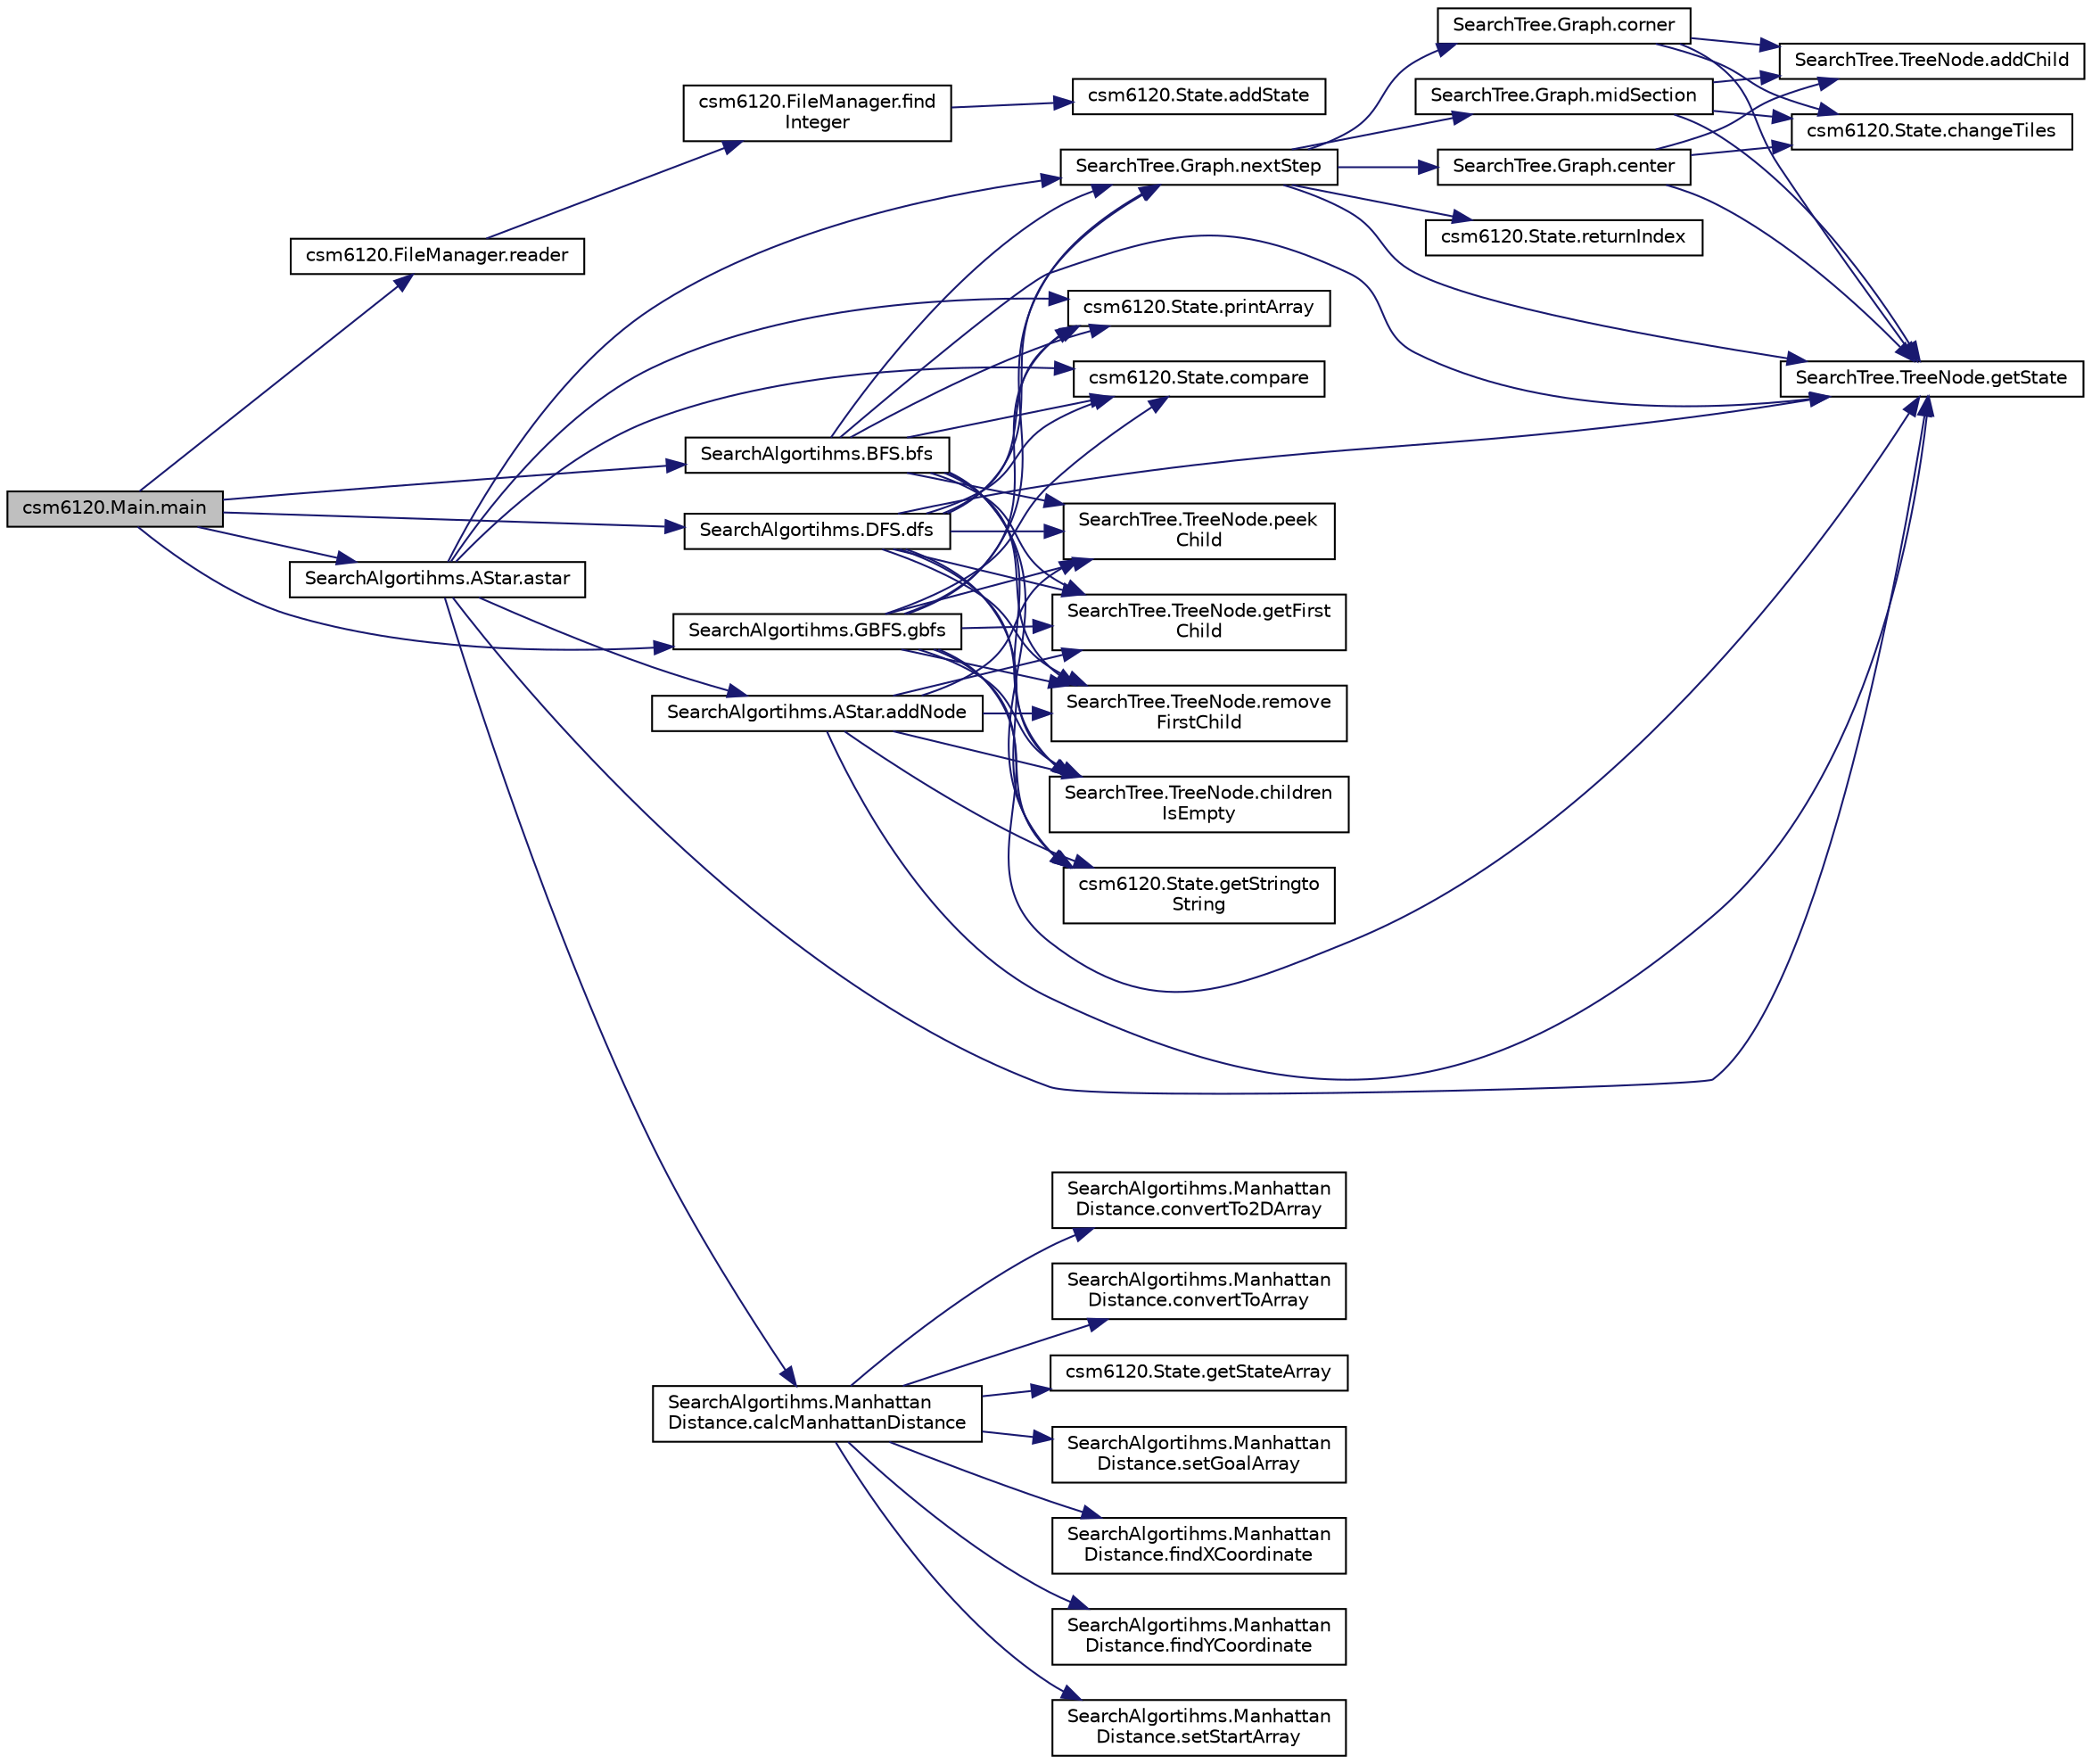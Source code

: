 digraph "csm6120.Main.main"
{
  edge [fontname="Helvetica",fontsize="10",labelfontname="Helvetica",labelfontsize="10"];
  node [fontname="Helvetica",fontsize="10",shape=record];
  rankdir="LR";
  Node1 [label="csm6120.Main.main",height=0.2,width=0.4,color="black", fillcolor="grey75", style="filled", fontcolor="black"];
  Node1 -> Node2 [color="midnightblue",fontsize="10",style="solid"];
  Node2 [label="csm6120.FileManager.reader",height=0.2,width=0.4,color="black", fillcolor="white", style="filled",URL="$classcsm6120_1_1_file_manager.html#afd0c2a04cb3ff45ee8f8f71cd185e4f6"];
  Node2 -> Node3 [color="midnightblue",fontsize="10",style="solid"];
  Node3 [label="csm6120.FileManager.find\lInteger",height=0.2,width=0.4,color="black", fillcolor="white", style="filled",URL="$classcsm6120_1_1_file_manager.html#abf5cbb7dad82e05832f53b7480c5b0a0"];
  Node3 -> Node4 [color="midnightblue",fontsize="10",style="solid"];
  Node4 [label="csm6120.State.addState",height=0.2,width=0.4,color="black", fillcolor="white", style="filled",URL="$classcsm6120_1_1_state.html#a058a8187e1aae3e3026da30a2c15e1be"];
  Node1 -> Node5 [color="midnightblue",fontsize="10",style="solid"];
  Node5 [label="SearchAlgortihms.BFS.bfs",height=0.2,width=0.4,color="black", fillcolor="white", style="filled",URL="$class_search_algortihms_1_1_b_f_s.html#ab7f2a687215a97dc1862ed8000b0b4b3"];
  Node5 -> Node6 [color="midnightblue",fontsize="10",style="solid"];
  Node6 [label="SearchTree.TreeNode.getState",height=0.2,width=0.4,color="black", fillcolor="white", style="filled",URL="$class_search_tree_1_1_tree_node.html#a7d27acf186463a6f37ba79ef6113ac2b"];
  Node5 -> Node7 [color="midnightblue",fontsize="10",style="solid"];
  Node7 [label="csm6120.State.compare",height=0.2,width=0.4,color="black", fillcolor="white", style="filled",URL="$classcsm6120_1_1_state.html#aaa57bce29575210f8bf90493431ca60f"];
  Node5 -> Node8 [color="midnightblue",fontsize="10",style="solid"];
  Node8 [label="csm6120.State.printArray",height=0.2,width=0.4,color="black", fillcolor="white", style="filled",URL="$classcsm6120_1_1_state.html#ad0e76faefd7cf9d8fb1df6bc0acb53f2"];
  Node5 -> Node9 [color="midnightblue",fontsize="10",style="solid"];
  Node9 [label="SearchTree.Graph.nextStep",height=0.2,width=0.4,color="black", fillcolor="white", style="filled",URL="$class_search_tree_1_1_graph.html#aabc4a4719795df1969dd25a6db1739b9"];
  Node9 -> Node6 [color="midnightblue",fontsize="10",style="solid"];
  Node9 -> Node10 [color="midnightblue",fontsize="10",style="solid"];
  Node10 [label="csm6120.State.returnIndex",height=0.2,width=0.4,color="black", fillcolor="white", style="filled",URL="$classcsm6120_1_1_state.html#a229975970266b325a9829493e7e58a80"];
  Node9 -> Node11 [color="midnightblue",fontsize="10",style="solid"];
  Node11 [label="SearchTree.Graph.corner",height=0.2,width=0.4,color="black", fillcolor="white", style="filled",URL="$class_search_tree_1_1_graph.html#a71a61c7ed6038292be2253d41e012063"];
  Node11 -> Node6 [color="midnightblue",fontsize="10",style="solid"];
  Node11 -> Node12 [color="midnightblue",fontsize="10",style="solid"];
  Node12 [label="csm6120.State.changeTiles",height=0.2,width=0.4,color="black", fillcolor="white", style="filled",URL="$classcsm6120_1_1_state.html#af30aa25f99dc9443754be03d6b6c6a1c"];
  Node11 -> Node13 [color="midnightblue",fontsize="10",style="solid"];
  Node13 [label="SearchTree.TreeNode.addChild",height=0.2,width=0.4,color="black", fillcolor="white", style="filled",URL="$class_search_tree_1_1_tree_node.html#ad93c9da8ec6858c0c85050ad9bcf5108"];
  Node9 -> Node14 [color="midnightblue",fontsize="10",style="solid"];
  Node14 [label="SearchTree.Graph.midSection",height=0.2,width=0.4,color="black", fillcolor="white", style="filled",URL="$class_search_tree_1_1_graph.html#a438e21a85d03906d9b7584ee82e796f6"];
  Node14 -> Node6 [color="midnightblue",fontsize="10",style="solid"];
  Node14 -> Node12 [color="midnightblue",fontsize="10",style="solid"];
  Node14 -> Node13 [color="midnightblue",fontsize="10",style="solid"];
  Node9 -> Node15 [color="midnightblue",fontsize="10",style="solid"];
  Node15 [label="SearchTree.Graph.center",height=0.2,width=0.4,color="black", fillcolor="white", style="filled",URL="$class_search_tree_1_1_graph.html#af2507d636316785e23744e22020fd1f1"];
  Node15 -> Node6 [color="midnightblue",fontsize="10",style="solid"];
  Node15 -> Node12 [color="midnightblue",fontsize="10",style="solid"];
  Node15 -> Node13 [color="midnightblue",fontsize="10",style="solid"];
  Node5 -> Node16 [color="midnightblue",fontsize="10",style="solid"];
  Node16 [label="SearchTree.TreeNode.children\lIsEmpty",height=0.2,width=0.4,color="black", fillcolor="white", style="filled",URL="$class_search_tree_1_1_tree_node.html#a6bb5952ae4681cd9dfd9394941c33ca5"];
  Node5 -> Node17 [color="midnightblue",fontsize="10",style="solid"];
  Node17 [label="csm6120.State.getStringto\lString",height=0.2,width=0.4,color="black", fillcolor="white", style="filled",URL="$classcsm6120_1_1_state.html#ad505b40ba2e105aca3ada7c460cd61d4"];
  Node5 -> Node18 [color="midnightblue",fontsize="10",style="solid"];
  Node18 [label="SearchTree.TreeNode.peek\lChild",height=0.2,width=0.4,color="black", fillcolor="white", style="filled",URL="$class_search_tree_1_1_tree_node.html#a2caf73bb2c6b407fb761621a59c377e2"];
  Node5 -> Node19 [color="midnightblue",fontsize="10",style="solid"];
  Node19 [label="SearchTree.TreeNode.getFirst\lChild",height=0.2,width=0.4,color="black", fillcolor="white", style="filled",URL="$class_search_tree_1_1_tree_node.html#a0dbf791b9a6414df552c9d755b8b32e1"];
  Node5 -> Node20 [color="midnightblue",fontsize="10",style="solid"];
  Node20 [label="SearchTree.TreeNode.remove\lFirstChild",height=0.2,width=0.4,color="black", fillcolor="white", style="filled",URL="$class_search_tree_1_1_tree_node.html#a45ea86f7ce71e5e7dcea4426a60ef50c"];
  Node1 -> Node21 [color="midnightblue",fontsize="10",style="solid"];
  Node21 [label="SearchAlgortihms.DFS.dfs",height=0.2,width=0.4,color="black", fillcolor="white", style="filled",URL="$class_search_algortihms_1_1_d_f_s.html#a4963da0c8eb1430d79f8bdf58f63eaef"];
  Node21 -> Node6 [color="midnightblue",fontsize="10",style="solid"];
  Node21 -> Node7 [color="midnightblue",fontsize="10",style="solid"];
  Node21 -> Node8 [color="midnightblue",fontsize="10",style="solid"];
  Node21 -> Node9 [color="midnightblue",fontsize="10",style="solid"];
  Node21 -> Node16 [color="midnightblue",fontsize="10",style="solid"];
  Node21 -> Node17 [color="midnightblue",fontsize="10",style="solid"];
  Node21 -> Node18 [color="midnightblue",fontsize="10",style="solid"];
  Node21 -> Node19 [color="midnightblue",fontsize="10",style="solid"];
  Node21 -> Node20 [color="midnightblue",fontsize="10",style="solid"];
  Node1 -> Node22 [color="midnightblue",fontsize="10",style="solid"];
  Node22 [label="SearchAlgortihms.GBFS.gbfs",height=0.2,width=0.4,color="black", fillcolor="white", style="filled",URL="$class_search_algortihms_1_1_g_b_f_s.html#a9222a29ccd2c4f7cdc3cb23ba0a8d50b"];
  Node22 -> Node6 [color="midnightblue",fontsize="10",style="solid"];
  Node22 -> Node7 [color="midnightblue",fontsize="10",style="solid"];
  Node22 -> Node8 [color="midnightblue",fontsize="10",style="solid"];
  Node22 -> Node9 [color="midnightblue",fontsize="10",style="solid"];
  Node22 -> Node16 [color="midnightblue",fontsize="10",style="solid"];
  Node22 -> Node17 [color="midnightblue",fontsize="10",style="solid"];
  Node22 -> Node18 [color="midnightblue",fontsize="10",style="solid"];
  Node22 -> Node19 [color="midnightblue",fontsize="10",style="solid"];
  Node22 -> Node20 [color="midnightblue",fontsize="10",style="solid"];
  Node1 -> Node23 [color="midnightblue",fontsize="10",style="solid"];
  Node23 [label="SearchAlgortihms.AStar.astar",height=0.2,width=0.4,color="black", fillcolor="white", style="filled",URL="$class_search_algortihms_1_1_a_star.html#a95cd91ef8cb13d69296a56dbab2989a2"];
  Node23 -> Node6 [color="midnightblue",fontsize="10",style="solid"];
  Node23 -> Node7 [color="midnightblue",fontsize="10",style="solid"];
  Node23 -> Node8 [color="midnightblue",fontsize="10",style="solid"];
  Node23 -> Node24 [color="midnightblue",fontsize="10",style="solid"];
  Node24 [label="SearchAlgortihms.Manhattan\lDistance.calcManhattanDistance",height=0.2,width=0.4,color="black", fillcolor="white", style="filled",URL="$class_search_algortihms_1_1_manhattan_distance.html#a3634a6092ccbc000d3ef2feb6fbdd1ca"];
  Node24 -> Node25 [color="midnightblue",fontsize="10",style="solid"];
  Node25 [label="SearchAlgortihms.Manhattan\lDistance.setStartArray",height=0.2,width=0.4,color="black", fillcolor="white", style="filled",URL="$class_search_algortihms_1_1_manhattan_distance.html#ad937950cbb34d9374b4b5d035a0f9ff0"];
  Node24 -> Node26 [color="midnightblue",fontsize="10",style="solid"];
  Node26 [label="SearchAlgortihms.Manhattan\lDistance.convertTo2DArray",height=0.2,width=0.4,color="black", fillcolor="white", style="filled",URL="$class_search_algortihms_1_1_manhattan_distance.html#a433af74b952ebb6fded7e294265b1e88"];
  Node24 -> Node27 [color="midnightblue",fontsize="10",style="solid"];
  Node27 [label="SearchAlgortihms.Manhattan\lDistance.convertToArray",height=0.2,width=0.4,color="black", fillcolor="white", style="filled",URL="$class_search_algortihms_1_1_manhattan_distance.html#aec46890fa97c895ebf9b9be5baf9f4c5"];
  Node24 -> Node28 [color="midnightblue",fontsize="10",style="solid"];
  Node28 [label="csm6120.State.getStateArray",height=0.2,width=0.4,color="black", fillcolor="white", style="filled",URL="$classcsm6120_1_1_state.html#a82e3a3984a1f6ab214335c0f149941f2"];
  Node24 -> Node29 [color="midnightblue",fontsize="10",style="solid"];
  Node29 [label="SearchAlgortihms.Manhattan\lDistance.setGoalArray",height=0.2,width=0.4,color="black", fillcolor="white", style="filled",URL="$class_search_algortihms_1_1_manhattan_distance.html#a0d376cf7668966a4c9405ef37ccfce4c"];
  Node24 -> Node30 [color="midnightblue",fontsize="10",style="solid"];
  Node30 [label="SearchAlgortihms.Manhattan\lDistance.findXCoordinate",height=0.2,width=0.4,color="black", fillcolor="white", style="filled",URL="$class_search_algortihms_1_1_manhattan_distance.html#a96f23fef39dd60da31657aea54d27517"];
  Node24 -> Node31 [color="midnightblue",fontsize="10",style="solid"];
  Node31 [label="SearchAlgortihms.Manhattan\lDistance.findYCoordinate",height=0.2,width=0.4,color="black", fillcolor="white", style="filled",URL="$class_search_algortihms_1_1_manhattan_distance.html#a5a162a81cea4992607eb07789bd9233b"];
  Node23 -> Node9 [color="midnightblue",fontsize="10",style="solid"];
  Node23 -> Node32 [color="midnightblue",fontsize="10",style="solid"];
  Node32 [label="SearchAlgortihms.AStar.addNode",height=0.2,width=0.4,color="black", fillcolor="white", style="filled",URL="$class_search_algortihms_1_1_a_star.html#a29f92a129e80d604482bc0650a8a3bb0"];
  Node32 -> Node16 [color="midnightblue",fontsize="10",style="solid"];
  Node32 -> Node6 [color="midnightblue",fontsize="10",style="solid"];
  Node32 -> Node17 [color="midnightblue",fontsize="10",style="solid"];
  Node32 -> Node18 [color="midnightblue",fontsize="10",style="solid"];
  Node32 -> Node19 [color="midnightblue",fontsize="10",style="solid"];
  Node32 -> Node20 [color="midnightblue",fontsize="10",style="solid"];
}
